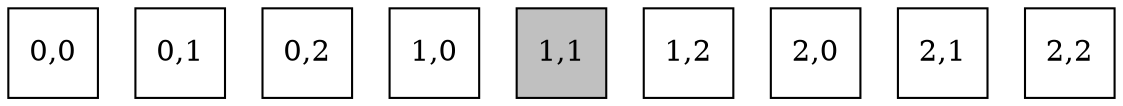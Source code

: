 graph G {
    node [shape=square, fixedsize=true, width=0.6, height=0.6];
    edge [style=invis];

    // 定义网格节点
    "0,0" [pos="0,0!"];
    "0,1" [pos="1,0!"];
    "0,2" [pos="2,0!"];
    "1,0" [pos="0,-1!"];
    "1,1" [pos="1,-1!", style=filled, fillcolor=gray]; // 障碍物
    "1,2" [pos="2,-1!"];
    "2,0" [pos="0,-2!"];
    "2,1" [pos="1,-2!"];
    "2,2" [pos="2,-2!"];

    // 定义边以形成栅格结构
//    "0,0" -- "0,1";
//    "0,1" -- "0,2";
//    "1,0" -- "1,1";
//    "1,1" -- "1,2";
//    "2,0" -- "2,1";
//    "2,1" -- "2,2";
//    "0,0" -- "1,0";
//    "1,0" -- "2,0";
//    "0,1" -- "1,1";
//    "1,1" -- "2,1";
//    "0,2" -- "1,2";
//    "1,2" -- "2,2";
}
